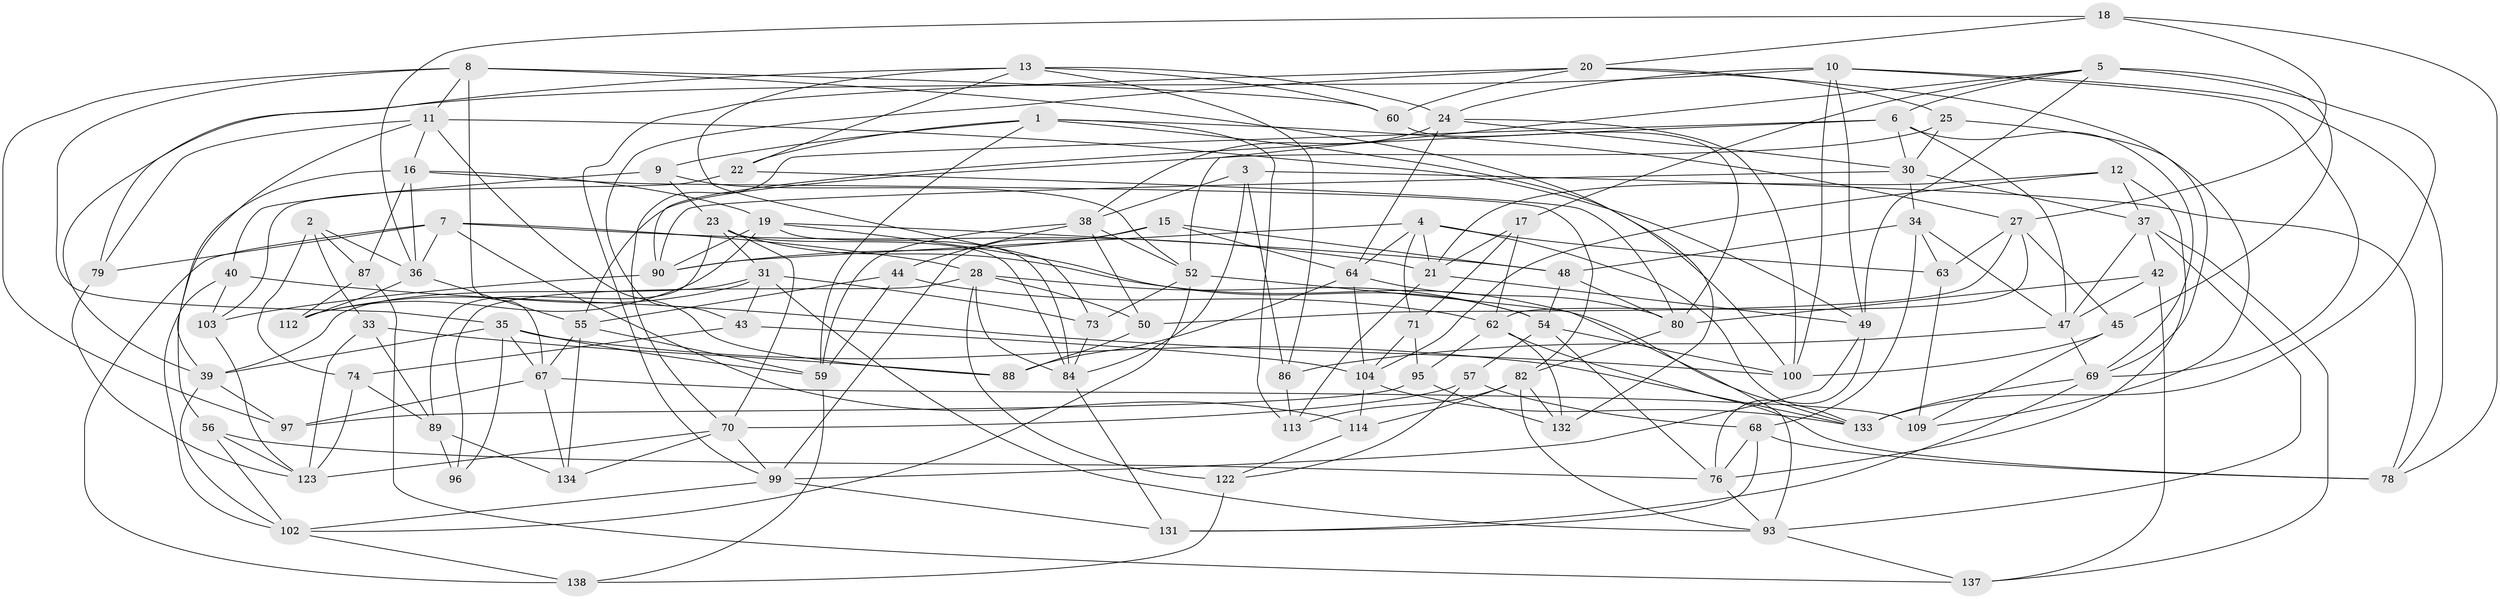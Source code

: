 // original degree distribution, {4: 1.0}
// Generated by graph-tools (version 1.1) at 2025/11/02/27/25 16:11:44]
// undirected, 93 vertices, 235 edges
graph export_dot {
graph [start="1"]
  node [color=gray90,style=filled];
  1 [super="+83"];
  2;
  3;
  4 [super="+29"];
  5 [super="+85"];
  6 [super="+58"];
  7 [super="+53"];
  8 [super="+32"];
  9;
  10 [super="+101"];
  11 [super="+14"];
  12;
  13 [super="+46"];
  15;
  16 [super="+145"];
  17;
  18;
  19 [super="+108"];
  20 [super="+26"];
  21 [super="+130"];
  22;
  23 [super="+41"];
  24 [super="+51"];
  25;
  27 [super="+118"];
  28 [super="+98"];
  30 [super="+94"];
  31 [super="+124"];
  33;
  34 [super="+77"];
  35 [super="+111"];
  36 [super="+141"];
  37 [super="+106"];
  38 [super="+105"];
  39 [super="+120"];
  40;
  42;
  43;
  44;
  45;
  47 [super="+61"];
  48 [super="+66"];
  49 [super="+126"];
  50;
  52 [super="+135"];
  54 [super="+136"];
  55 [super="+121"];
  56;
  57;
  59 [super="+72"];
  60;
  62 [super="+65"];
  63;
  64 [super="+75"];
  67 [super="+129"];
  68 [super="+81"];
  69 [super="+91"];
  70 [super="+110"];
  71;
  73;
  74;
  76 [super="+117"];
  78 [super="+116"];
  79;
  80 [super="+125"];
  82 [super="+92"];
  84 [super="+119"];
  86;
  87;
  88;
  89 [super="+142"];
  90 [super="+127"];
  93 [super="+107"];
  95;
  96;
  97;
  99 [super="+139"];
  100 [super="+115"];
  102 [super="+143"];
  103;
  104 [super="+144"];
  109;
  112;
  113;
  114;
  122;
  123 [super="+128"];
  131;
  132;
  133 [super="+140"];
  134;
  137;
  138;
  1 -- 113;
  1 -- 22;
  1 -- 9;
  1 -- 100;
  1 -- 59;
  1 -- 27;
  2 -- 74;
  2 -- 33;
  2 -- 87;
  2 -- 36;
  3 -- 78;
  3 -- 86;
  3 -- 84;
  3 -- 38;
  4 -- 21;
  4 -- 71;
  4 -- 90;
  4 -- 133;
  4 -- 63;
  4 -- 64;
  5 -- 17;
  5 -- 45;
  5 -- 49;
  5 -- 6;
  5 -- 133;
  5 -- 52;
  6 -- 70;
  6 -- 69;
  6 -- 90;
  6 -- 30;
  6 -- 47;
  7 -- 36;
  7 -- 28;
  7 -- 21;
  7 -- 114;
  7 -- 138;
  7 -- 79;
  8 -- 97;
  8 -- 132;
  8 -- 60;
  8 -- 35;
  8 -- 11;
  8 -- 67;
  9 -- 23;
  9 -- 40;
  9 -- 52;
  10 -- 100;
  10 -- 78;
  10 -- 24;
  10 -- 49;
  10 -- 69;
  10 -- 39;
  11 -- 79;
  11 -- 88;
  11 -- 16;
  11 -- 49;
  11 -- 39;
  12 -- 104;
  12 -- 37;
  12 -- 21;
  12 -- 76;
  13 -- 22;
  13 -- 79;
  13 -- 73;
  13 -- 60;
  13 -- 86;
  13 -- 24;
  15 -- 48;
  15 -- 90;
  15 -- 64;
  15 -- 99;
  16 -- 82;
  16 -- 56;
  16 -- 19;
  16 -- 87;
  16 -- 36;
  17 -- 71;
  17 -- 21;
  17 -- 62;
  18 -- 27;
  18 -- 36;
  18 -- 20;
  18 -- 78;
  19 -- 48;
  19 -- 112;
  19 -- 54;
  19 -- 90;
  19 -- 84;
  20 -- 99;
  20 -- 69;
  20 -- 25;
  20 -- 43;
  20 -- 60;
  21 -- 113;
  21 -- 49;
  22 -- 103;
  22 -- 80;
  23 -- 89;
  23 -- 84;
  23 -- 133;
  23 -- 70;
  23 -- 31;
  24 -- 38;
  24 -- 30;
  24 -- 64;
  24 -- 100;
  25 -- 109;
  25 -- 30;
  25 -- 55;
  27 -- 45;
  27 -- 63;
  27 -- 50;
  27 -- 62;
  28 -- 50;
  28 -- 54;
  28 -- 96;
  28 -- 122;
  28 -- 84;
  30 -- 37;
  30 -- 90;
  30 -- 34;
  31 -- 43;
  31 -- 93;
  31 -- 112;
  31 -- 73;
  31 -- 39;
  33 -- 89;
  33 -- 88;
  33 -- 123;
  34 -- 63;
  34 -- 48 [weight=2];
  34 -- 68;
  34 -- 47;
  35 -- 96;
  35 -- 59;
  35 -- 67;
  35 -- 133;
  35 -- 39;
  36 -- 55;
  36 -- 112;
  37 -- 137;
  37 -- 42;
  37 -- 93;
  37 -- 47;
  38 -- 44;
  38 -- 50;
  38 -- 59;
  38 -- 52;
  39 -- 97;
  39 -- 102;
  40 -- 103;
  40 -- 100;
  40 -- 102;
  42 -- 137;
  42 -- 80;
  42 -- 47;
  43 -- 104;
  43 -- 74;
  44 -- 55;
  44 -- 59;
  44 -- 62;
  45 -- 109;
  45 -- 100;
  47 -- 86;
  47 -- 69;
  48 -- 80;
  48 -- 54;
  49 -- 76;
  49 -- 99;
  50 -- 88;
  52 -- 102;
  52 -- 73;
  52 -- 93;
  54 -- 76;
  54 -- 57;
  54 -- 100;
  55 -- 59;
  55 -- 67;
  55 -- 134;
  56 -- 123;
  56 -- 102;
  56 -- 76;
  57 -- 70;
  57 -- 122;
  57 -- 68;
  59 -- 138;
  60 -- 80;
  62 -- 132;
  62 -- 95;
  62 -- 78;
  63 -- 109;
  64 -- 104;
  64 -- 80;
  64 -- 88;
  67 -- 109;
  67 -- 97;
  67 -- 134;
  68 -- 78 [weight=2];
  68 -- 131;
  68 -- 76;
  69 -- 133;
  69 -- 131;
  70 -- 123;
  70 -- 134;
  70 -- 99;
  71 -- 95;
  71 -- 104;
  73 -- 84;
  74 -- 123;
  74 -- 89;
  76 -- 93;
  79 -- 123;
  80 -- 82;
  82 -- 132;
  82 -- 113;
  82 -- 93;
  82 -- 114;
  84 -- 131;
  86 -- 113;
  87 -- 137;
  87 -- 112;
  89 -- 96 [weight=2];
  89 -- 134;
  90 -- 103;
  93 -- 137;
  95 -- 97;
  95 -- 132;
  99 -- 131;
  99 -- 102;
  102 -- 138;
  103 -- 123;
  104 -- 133;
  104 -- 114;
  114 -- 122;
  122 -- 138;
}
